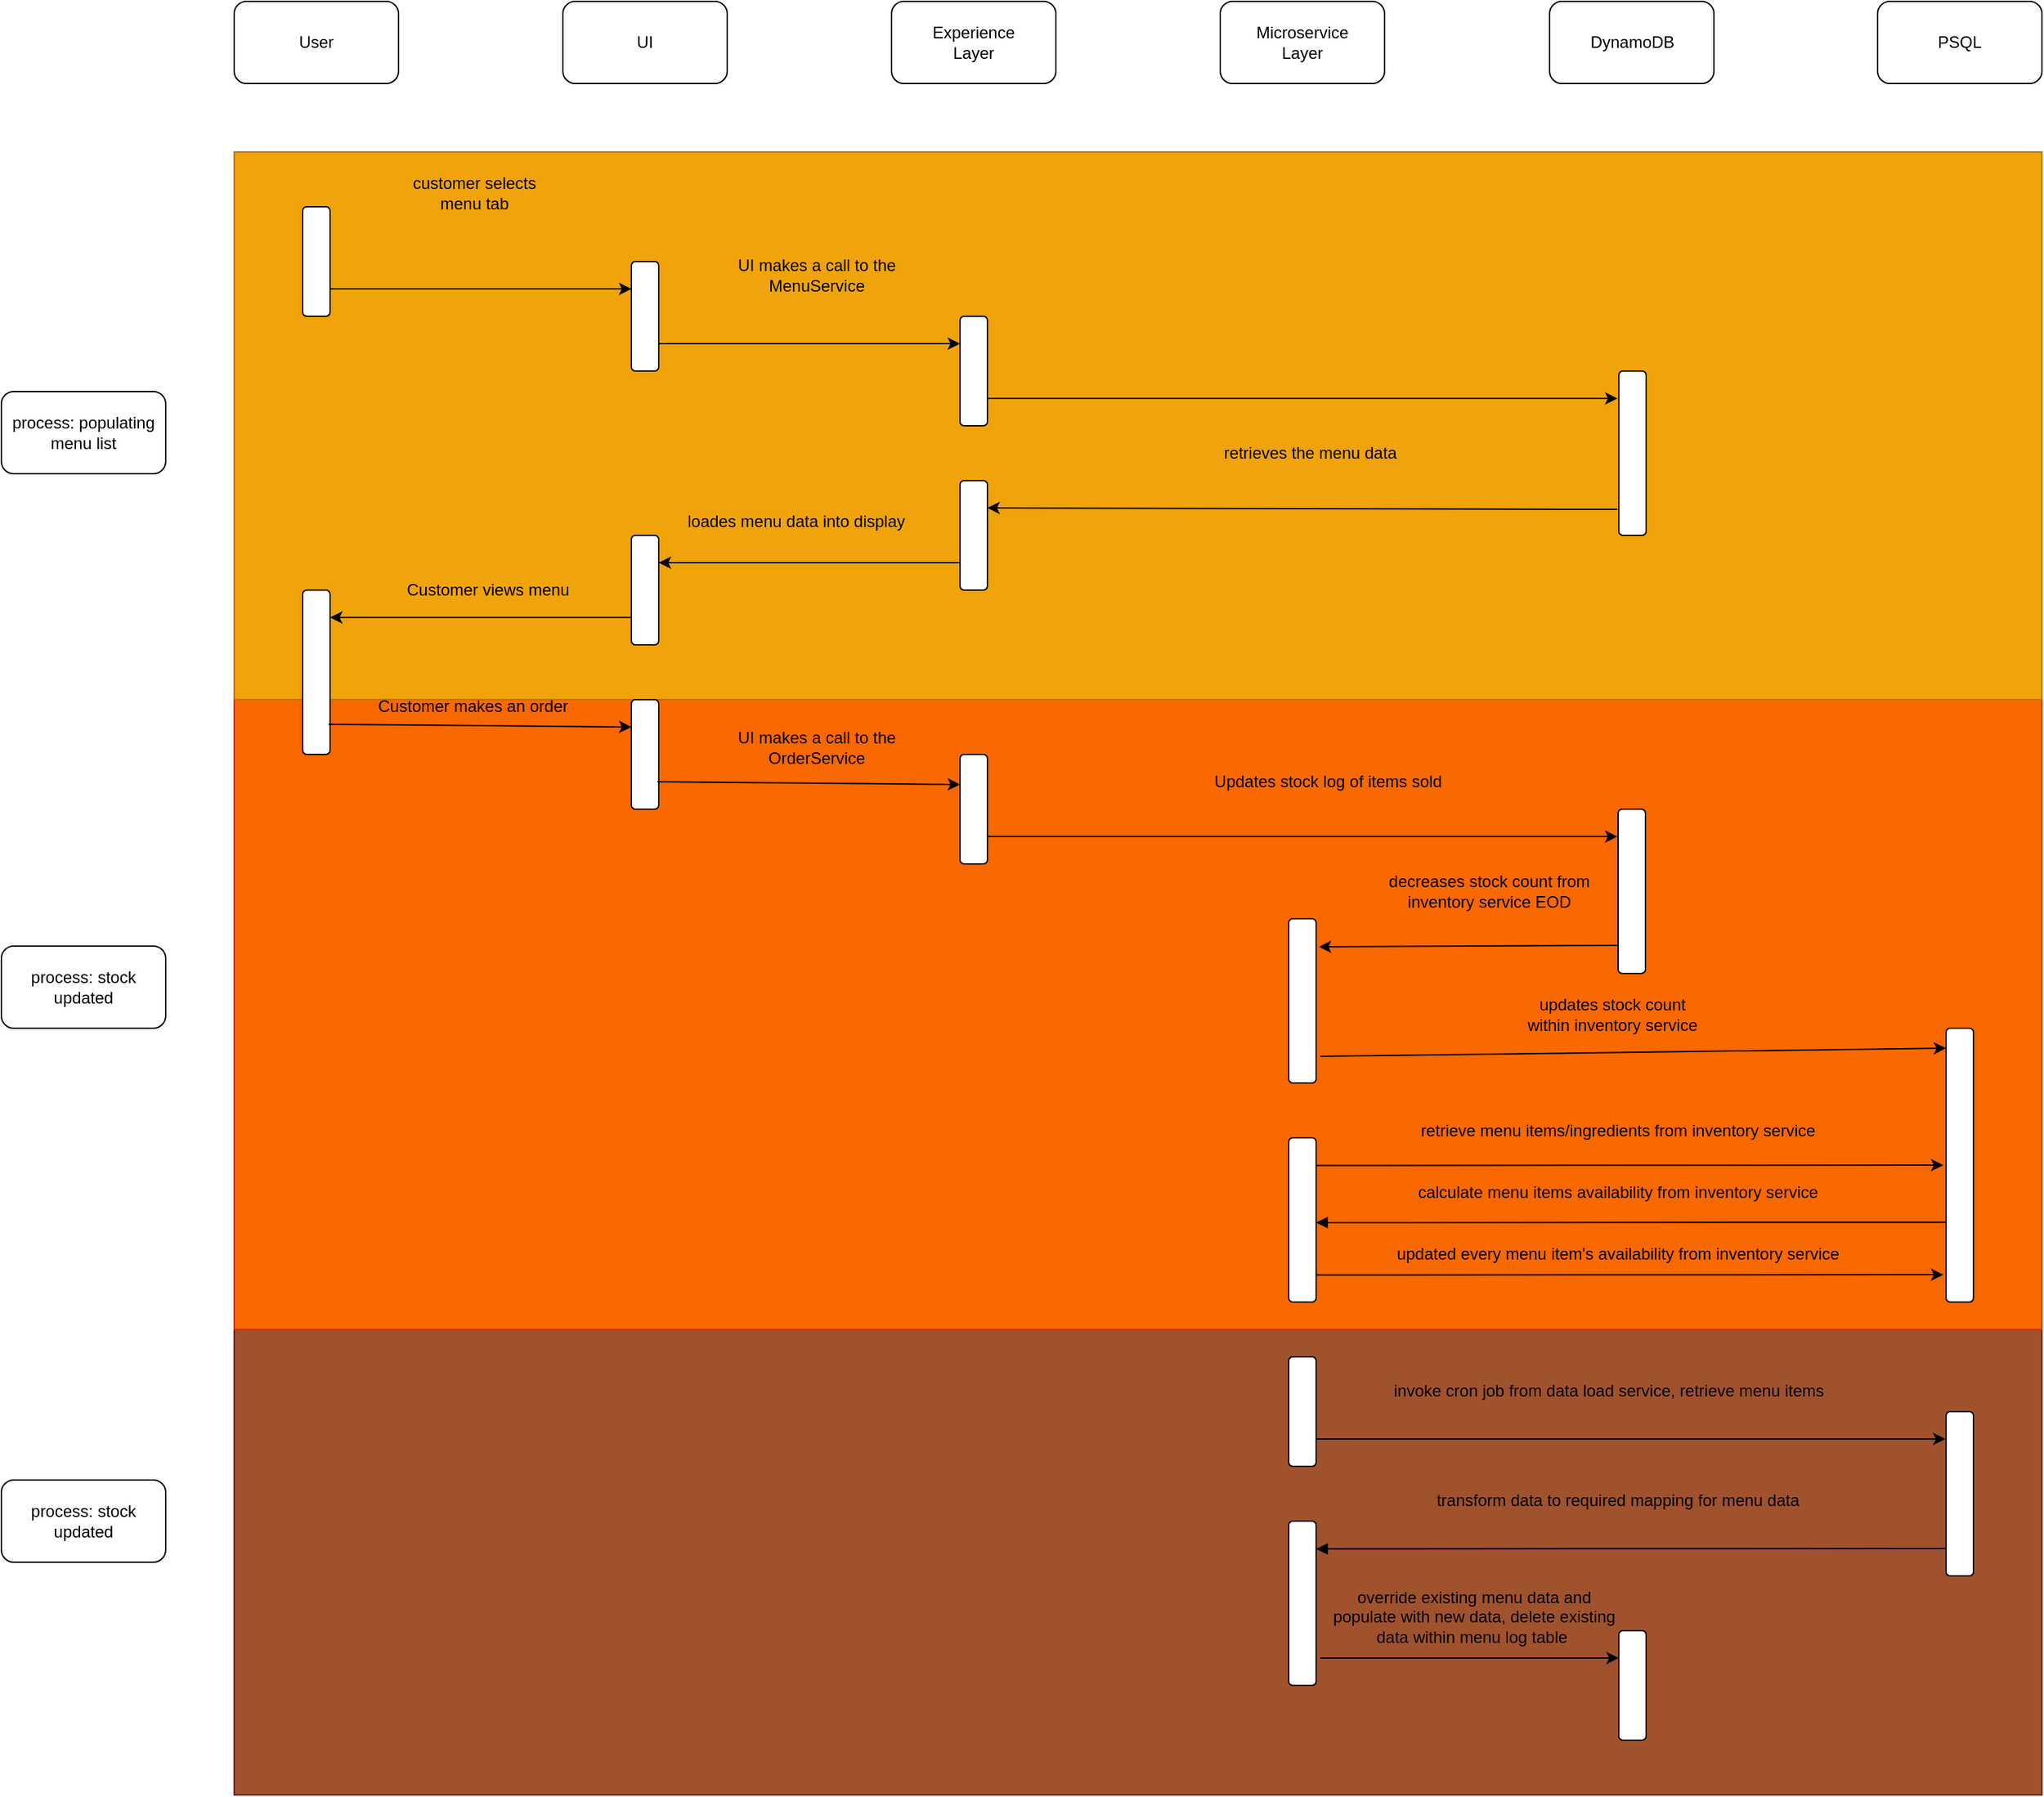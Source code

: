 <mxfile version="23.1.5" type="device">
  <diagram id="prtHgNgQTEPvFCAcTncT" name="Page-1">
    <mxGraphModel dx="1343" dy="323" grid="1" gridSize="10" guides="1" tooltips="1" connect="1" arrows="1" fold="1" page="1" pageScale="1" pageWidth="827" pageHeight="1169" math="0" shadow="0">
      <root>
        <mxCell id="0" />
        <mxCell id="1" parent="0" />
        <mxCell id="4t9yoJMSTtvMrReP9KKP-72" value="" style="rounded=0;whiteSpace=wrap;html=1;fillColor=#a0522d;fontColor=#ffffff;strokeColor=#6D1F00;" vertex="1" parent="1">
          <mxGeometry x="160" y="1100" width="1320" height="340" as="geometry" />
        </mxCell>
        <mxCell id="4t9yoJMSTtvMrReP9KKP-64" value="" style="rounded=0;whiteSpace=wrap;html=1;fillColor=#fa6800;fontColor=#000000;strokeColor=#C73500;" vertex="1" parent="1">
          <mxGeometry x="160" y="640" width="1320" height="460" as="geometry" />
        </mxCell>
        <mxCell id="4t9yoJMSTtvMrReP9KKP-27" value="" style="rounded=0;whiteSpace=wrap;html=1;fillColor=#f0a30a;strokeColor=#BD7000;fontColor=#000000;" vertex="1" parent="1">
          <mxGeometry x="160" y="240" width="1320" height="400" as="geometry" />
        </mxCell>
        <mxCell id="4t9yoJMSTtvMrReP9KKP-2" value="User" style="rounded=1;whiteSpace=wrap;html=1;" vertex="1" parent="1">
          <mxGeometry x="160" y="130" width="120" height="60" as="geometry" />
        </mxCell>
        <mxCell id="4t9yoJMSTtvMrReP9KKP-4" value="" style="rounded=1;whiteSpace=wrap;html=1;" vertex="1" parent="1">
          <mxGeometry x="450" y="320" width="20" height="80" as="geometry" />
        </mxCell>
        <mxCell id="4t9yoJMSTtvMrReP9KKP-5" value="UI" style="rounded=1;whiteSpace=wrap;html=1;" vertex="1" parent="1">
          <mxGeometry x="400" y="130" width="120" height="60" as="geometry" />
        </mxCell>
        <mxCell id="4t9yoJMSTtvMrReP9KKP-6" value="Experience&lt;br&gt;Layer" style="rounded=1;whiteSpace=wrap;html=1;" vertex="1" parent="1">
          <mxGeometry x="640" y="130" width="120" height="60" as="geometry" />
        </mxCell>
        <mxCell id="4t9yoJMSTtvMrReP9KKP-9" value="Microservice&lt;br&gt;Layer" style="rounded=1;whiteSpace=wrap;html=1;" vertex="1" parent="1">
          <mxGeometry x="880" y="130" width="120" height="60" as="geometry" />
        </mxCell>
        <mxCell id="4t9yoJMSTtvMrReP9KKP-10" value="DynamoDB" style="rounded=1;whiteSpace=wrap;html=1;" vertex="1" parent="1">
          <mxGeometry x="1120.5" y="130" width="120" height="60" as="geometry" />
        </mxCell>
        <mxCell id="4t9yoJMSTtvMrReP9KKP-11" value="" style="endArrow=classic;html=1;rounded=0;entryX=0;entryY=0.25;entryDx=0;entryDy=0;exitX=1;exitY=0.75;exitDx=0;exitDy=0;" edge="1" parent="1" source="4t9yoJMSTtvMrReP9KKP-13" target="4t9yoJMSTtvMrReP9KKP-4">
          <mxGeometry width="50" height="50" relative="1" as="geometry">
            <mxPoint x="260" y="350" as="sourcePoint" />
            <mxPoint x="510" y="335" as="targetPoint" />
          </mxGeometry>
        </mxCell>
        <mxCell id="4t9yoJMSTtvMrReP9KKP-12" value="customer selects &lt;br&gt;menu tab" style="text;html=1;align=center;verticalAlign=middle;resizable=0;points=[];autosize=1;strokeColor=none;fillColor=none;" vertex="1" parent="1">
          <mxGeometry x="280" y="250" width="110" height="40" as="geometry" />
        </mxCell>
        <mxCell id="4t9yoJMSTtvMrReP9KKP-13" value="" style="rounded=1;whiteSpace=wrap;html=1;" vertex="1" parent="1">
          <mxGeometry x="210" y="280" width="20" height="80" as="geometry" />
        </mxCell>
        <mxCell id="4t9yoJMSTtvMrReP9KKP-14" value="" style="endArrow=classic;html=1;rounded=0;entryX=0;entryY=0.25;entryDx=0;entryDy=0;exitX=1;exitY=0.75;exitDx=0;exitDy=0;" edge="1" parent="1" source="4t9yoJMSTtvMrReP9KKP-4" target="4t9yoJMSTtvMrReP9KKP-15">
          <mxGeometry width="50" height="50" relative="1" as="geometry">
            <mxPoint x="490" y="370" as="sourcePoint" />
            <mxPoint x="620" y="375" as="targetPoint" />
          </mxGeometry>
        </mxCell>
        <mxCell id="4t9yoJMSTtvMrReP9KKP-15" value="" style="rounded=1;whiteSpace=wrap;html=1;" vertex="1" parent="1">
          <mxGeometry x="690" y="360" width="20" height="80" as="geometry" />
        </mxCell>
        <mxCell id="4t9yoJMSTtvMrReP9KKP-16" value="UI makes a call to the &lt;br&gt;MenuService" style="text;html=1;align=center;verticalAlign=middle;resizable=0;points=[];autosize=1;strokeColor=none;fillColor=none;" vertex="1" parent="1">
          <mxGeometry x="515" y="310" width="140" height="40" as="geometry" />
        </mxCell>
        <mxCell id="4t9yoJMSTtvMrReP9KKP-18" value="" style="endArrow=classic;html=1;rounded=0;exitX=1;exitY=0.75;exitDx=0;exitDy=0;" edge="1" parent="1" source="4t9yoJMSTtvMrReP9KKP-15">
          <mxGeometry width="50" height="50" relative="1" as="geometry">
            <mxPoint x="820" y="350" as="sourcePoint" />
            <mxPoint x="1170" y="420" as="targetPoint" />
          </mxGeometry>
        </mxCell>
        <mxCell id="4t9yoJMSTtvMrReP9KKP-19" value="" style="rounded=1;whiteSpace=wrap;html=1;" vertex="1" parent="1">
          <mxGeometry x="1171" y="400" width="20" height="120" as="geometry" />
        </mxCell>
        <mxCell id="4t9yoJMSTtvMrReP9KKP-20" value="retrieves the menu data&amp;nbsp;" style="text;html=1;align=center;verticalAlign=middle;resizable=0;points=[];autosize=1;strokeColor=none;fillColor=none;" vertex="1" parent="1">
          <mxGeometry x="872" y="445" width="150" height="30" as="geometry" />
        </mxCell>
        <mxCell id="4t9yoJMSTtvMrReP9KKP-21" value="PSQL" style="rounded=1;whiteSpace=wrap;html=1;" vertex="1" parent="1">
          <mxGeometry x="1360" y="130" width="120" height="60" as="geometry" />
        </mxCell>
        <mxCell id="4t9yoJMSTtvMrReP9KKP-22" value="" style="rounded=1;whiteSpace=wrap;html=1;" vertex="1" parent="1">
          <mxGeometry x="690" y="480" width="20" height="80" as="geometry" />
        </mxCell>
        <mxCell id="4t9yoJMSTtvMrReP9KKP-23" value="" style="endArrow=classic;html=1;rounded=0;entryX=1;entryY=0.25;entryDx=0;entryDy=0;exitX=-0.05;exitY=0.842;exitDx=0;exitDy=0;exitPerimeter=0;" edge="1" parent="1" source="4t9yoJMSTtvMrReP9KKP-19" target="4t9yoJMSTtvMrReP9KKP-22">
          <mxGeometry width="50" height="50" relative="1" as="geometry">
            <mxPoint x="710" y="350" as="sourcePoint" />
            <mxPoint x="760" y="300" as="targetPoint" />
          </mxGeometry>
        </mxCell>
        <mxCell id="4t9yoJMSTtvMrReP9KKP-24" value="" style="rounded=1;whiteSpace=wrap;html=1;" vertex="1" parent="1">
          <mxGeometry x="450" y="520" width="20" height="80" as="geometry" />
        </mxCell>
        <mxCell id="4t9yoJMSTtvMrReP9KKP-25" value="" style="endArrow=classic;html=1;rounded=0;entryX=1;entryY=0.25;entryDx=0;entryDy=0;exitX=0;exitY=0.75;exitDx=0;exitDy=0;" edge="1" parent="1" source="4t9yoJMSTtvMrReP9KKP-22" target="4t9yoJMSTtvMrReP9KKP-24">
          <mxGeometry width="50" height="50" relative="1" as="geometry">
            <mxPoint x="710" y="350" as="sourcePoint" />
            <mxPoint x="760" y="300" as="targetPoint" />
          </mxGeometry>
        </mxCell>
        <mxCell id="4t9yoJMSTtvMrReP9KKP-26" value="loades menu data into display" style="text;html=1;align=center;verticalAlign=middle;resizable=0;points=[];autosize=1;strokeColor=none;fillColor=none;" vertex="1" parent="1">
          <mxGeometry x="480" y="495" width="180" height="30" as="geometry" />
        </mxCell>
        <mxCell id="4t9yoJMSTtvMrReP9KKP-29" value="process: populating menu list" style="rounded=1;whiteSpace=wrap;html=1;" vertex="1" parent="1">
          <mxGeometry x="-10" y="415" width="120" height="60" as="geometry" />
        </mxCell>
        <mxCell id="4t9yoJMSTtvMrReP9KKP-30" value="" style="rounded=1;whiteSpace=wrap;html=1;" vertex="1" parent="1">
          <mxGeometry x="210" y="560" width="20" height="120" as="geometry" />
        </mxCell>
        <mxCell id="4t9yoJMSTtvMrReP9KKP-33" value="" style="endArrow=classic;html=1;rounded=0;entryX=1;entryY=0.25;entryDx=0;entryDy=0;exitX=0;exitY=0.75;exitDx=0;exitDy=0;" edge="1" parent="1">
          <mxGeometry width="50" height="50" relative="1" as="geometry">
            <mxPoint x="450" y="580" as="sourcePoint" />
            <mxPoint x="230" y="580" as="targetPoint" />
          </mxGeometry>
        </mxCell>
        <mxCell id="4t9yoJMSTtvMrReP9KKP-34" value="Customer makes an order" style="text;html=1;align=center;verticalAlign=middle;resizable=0;points=[];autosize=1;strokeColor=none;fillColor=none;" vertex="1" parent="1">
          <mxGeometry x="254" y="630" width="160" height="30" as="geometry" />
        </mxCell>
        <mxCell id="4t9yoJMSTtvMrReP9KKP-35" value="" style="rounded=1;whiteSpace=wrap;html=1;" vertex="1" parent="1">
          <mxGeometry x="450" y="640" width="20" height="80" as="geometry" />
        </mxCell>
        <mxCell id="4t9yoJMSTtvMrReP9KKP-36" value="Customer views menu" style="text;html=1;align=center;verticalAlign=middle;resizable=0;points=[];autosize=1;strokeColor=none;fillColor=none;" vertex="1" parent="1">
          <mxGeometry x="275" y="545" width="140" height="30" as="geometry" />
        </mxCell>
        <mxCell id="4t9yoJMSTtvMrReP9KKP-37" value="" style="endArrow=classic;html=1;rounded=0;entryX=0;entryY=0.25;entryDx=0;entryDy=0;exitX=0.95;exitY=0.817;exitDx=0;exitDy=0;exitPerimeter=0;" edge="1" parent="1" source="4t9yoJMSTtvMrReP9KKP-30" target="4t9yoJMSTtvMrReP9KKP-35">
          <mxGeometry width="50" height="50" relative="1" as="geometry">
            <mxPoint x="380" y="550" as="sourcePoint" />
            <mxPoint x="430" y="500" as="targetPoint" />
          </mxGeometry>
        </mxCell>
        <mxCell id="4t9yoJMSTtvMrReP9KKP-38" value="" style="rounded=1;whiteSpace=wrap;html=1;" vertex="1" parent="1">
          <mxGeometry x="690" y="680" width="20" height="80" as="geometry" />
        </mxCell>
        <mxCell id="4t9yoJMSTtvMrReP9KKP-39" value="" style="endArrow=classic;html=1;rounded=0;entryX=0;entryY=0.25;entryDx=0;entryDy=0;exitX=0.95;exitY=0.817;exitDx=0;exitDy=0;exitPerimeter=0;" edge="1" parent="1">
          <mxGeometry width="50" height="50" relative="1" as="geometry">
            <mxPoint x="469" y="700" as="sourcePoint" />
            <mxPoint x="690" y="702" as="targetPoint" />
          </mxGeometry>
        </mxCell>
        <mxCell id="4t9yoJMSTtvMrReP9KKP-40" value="UI makes a call to the&lt;br&gt;OrderService" style="text;html=1;align=center;verticalAlign=middle;resizable=0;points=[];autosize=1;strokeColor=none;fillColor=none;" vertex="1" parent="1">
          <mxGeometry x="515" y="655" width="140" height="40" as="geometry" />
        </mxCell>
        <mxCell id="4t9yoJMSTtvMrReP9KKP-41" value="" style="rounded=1;whiteSpace=wrap;html=1;" vertex="1" parent="1">
          <mxGeometry x="1170.5" y="720" width="20" height="120" as="geometry" />
        </mxCell>
        <mxCell id="4t9yoJMSTtvMrReP9KKP-42" value="" style="endArrow=classic;html=1;rounded=0;exitX=1;exitY=0.75;exitDx=0;exitDy=0;" edge="1" parent="1">
          <mxGeometry width="50" height="50" relative="1" as="geometry">
            <mxPoint x="710" y="740" as="sourcePoint" />
            <mxPoint x="1170" y="740" as="targetPoint" />
          </mxGeometry>
        </mxCell>
        <mxCell id="4t9yoJMSTtvMrReP9KKP-43" value="Updates stock log of items sold&amp;nbsp;" style="text;html=1;align=center;verticalAlign=middle;resizable=0;points=[];autosize=1;strokeColor=none;fillColor=none;" vertex="1" parent="1">
          <mxGeometry x="865" y="685" width="190" height="30" as="geometry" />
        </mxCell>
        <mxCell id="4t9yoJMSTtvMrReP9KKP-44" value="" style="rounded=1;whiteSpace=wrap;html=1;" vertex="1" parent="1">
          <mxGeometry x="930" y="800" width="20" height="120" as="geometry" />
        </mxCell>
        <mxCell id="4t9yoJMSTtvMrReP9KKP-45" value="" style="endArrow=classic;html=1;rounded=0;entryX=1.1;entryY=0.171;entryDx=0;entryDy=0;entryPerimeter=0;exitX=-0.025;exitY=0.829;exitDx=0;exitDy=0;exitPerimeter=0;" edge="1" parent="1" source="4t9yoJMSTtvMrReP9KKP-41" target="4t9yoJMSTtvMrReP9KKP-44">
          <mxGeometry width="50" height="50" relative="1" as="geometry">
            <mxPoint x="1160" y="820" as="sourcePoint" />
            <mxPoint x="970" y="820" as="targetPoint" />
          </mxGeometry>
        </mxCell>
        <mxCell id="4t9yoJMSTtvMrReP9KKP-46" value="decreases stock count from&lt;br&gt;inventory service EOD" style="text;html=1;align=center;verticalAlign=middle;resizable=0;points=[];autosize=1;strokeColor=none;fillColor=none;" vertex="1" parent="1">
          <mxGeometry x="990.5" y="760" width="170" height="40" as="geometry" />
        </mxCell>
        <mxCell id="4t9yoJMSTtvMrReP9KKP-47" value="" style="rounded=1;whiteSpace=wrap;html=1;" vertex="1" parent="1">
          <mxGeometry x="1410" y="880" width="20" height="200" as="geometry" />
        </mxCell>
        <mxCell id="4t9yoJMSTtvMrReP9KKP-48" value="" style="endArrow=classic;html=1;rounded=0;exitX=1.15;exitY=0.838;exitDx=0;exitDy=0;exitPerimeter=0;entryX=0;entryY=0.073;entryDx=0;entryDy=0;entryPerimeter=0;" edge="1" parent="1" source="4t9yoJMSTtvMrReP9KKP-44" target="4t9yoJMSTtvMrReP9KKP-47">
          <mxGeometry width="50" height="50" relative="1" as="geometry">
            <mxPoint x="971" y="900" as="sourcePoint" />
            <mxPoint x="1130" y="900" as="targetPoint" />
          </mxGeometry>
        </mxCell>
        <mxCell id="4t9yoJMSTtvMrReP9KKP-49" value="updates stock count &lt;br&gt;within inventory service" style="text;html=1;align=center;verticalAlign=middle;resizable=0;points=[];autosize=1;strokeColor=none;fillColor=none;" vertex="1" parent="1">
          <mxGeometry x="1091" y="850" width="150" height="40" as="geometry" />
        </mxCell>
        <mxCell id="4t9yoJMSTtvMrReP9KKP-50" value="" style="rounded=1;whiteSpace=wrap;html=1;" vertex="1" parent="1">
          <mxGeometry x="930" y="960" width="20" height="120" as="geometry" />
        </mxCell>
        <mxCell id="4t9yoJMSTtvMrReP9KKP-52" value="retrieve menu items/ingredients from inventory service" style="text;html=1;align=center;verticalAlign=middle;resizable=0;points=[];autosize=1;strokeColor=none;fillColor=none;" vertex="1" parent="1">
          <mxGeometry x="1015" y="940" width="310" height="30" as="geometry" />
        </mxCell>
        <mxCell id="4t9yoJMSTtvMrReP9KKP-54" value="" style="endArrow=none;html=1;rounded=0;entryX=0;entryY=0.181;entryDx=0;entryDy=0;entryPerimeter=0;startArrow=block;startFill=1;endFill=0;" edge="1" parent="1">
          <mxGeometry width="50" height="50" relative="1" as="geometry">
            <mxPoint x="950" y="1022" as="sourcePoint" />
            <mxPoint x="1410.0" y="1021.72" as="targetPoint" />
          </mxGeometry>
        </mxCell>
        <mxCell id="4t9yoJMSTtvMrReP9KKP-55" value="calculate menu items availability from inventory service" style="text;html=1;align=center;verticalAlign=middle;resizable=0;points=[];autosize=1;strokeColor=none;fillColor=none;" vertex="1" parent="1">
          <mxGeometry x="1010" y="985" width="320" height="30" as="geometry" />
        </mxCell>
        <mxCell id="4t9yoJMSTtvMrReP9KKP-56" value="" style="endArrow=classic;html=1;rounded=0;exitX=1.1;exitY=0.85;exitDx=0;exitDy=0;exitPerimeter=0;entryX=0;entryY=0.181;entryDx=0;entryDy=0;entryPerimeter=0;" edge="1" parent="1">
          <mxGeometry width="50" height="50" relative="1" as="geometry">
            <mxPoint x="950" y="980.28" as="sourcePoint" />
            <mxPoint x="1408.0" y="980" as="targetPoint" />
          </mxGeometry>
        </mxCell>
        <mxCell id="4t9yoJMSTtvMrReP9KKP-58" value="" style="endArrow=classic;html=1;rounded=0;exitX=1.1;exitY=0.85;exitDx=0;exitDy=0;exitPerimeter=0;entryX=0;entryY=0.181;entryDx=0;entryDy=0;entryPerimeter=0;" edge="1" parent="1">
          <mxGeometry width="50" height="50" relative="1" as="geometry">
            <mxPoint x="950" y="1060.28" as="sourcePoint" />
            <mxPoint x="1408.0" y="1060" as="targetPoint" />
          </mxGeometry>
        </mxCell>
        <mxCell id="4t9yoJMSTtvMrReP9KKP-59" value="updated every menu item&#39;s availability from inventory service" style="text;html=1;align=center;verticalAlign=middle;resizable=0;points=[];autosize=1;strokeColor=none;fillColor=none;" vertex="1" parent="1">
          <mxGeometry x="995" y="1030" width="350" height="30" as="geometry" />
        </mxCell>
        <mxCell id="4t9yoJMSTtvMrReP9KKP-60" value="" style="rounded=1;whiteSpace=wrap;html=1;" vertex="1" parent="1">
          <mxGeometry x="930" y="1120" width="20" height="80" as="geometry" />
        </mxCell>
        <mxCell id="4t9yoJMSTtvMrReP9KKP-61" value="" style="rounded=1;whiteSpace=wrap;html=1;" vertex="1" parent="1">
          <mxGeometry x="1410" y="1160" width="20" height="120" as="geometry" />
        </mxCell>
        <mxCell id="4t9yoJMSTtvMrReP9KKP-62" value="" style="endArrow=classic;html=1;rounded=0;entryX=0;entryY=0.073;entryDx=0;entryDy=0;entryPerimeter=0;exitX=1;exitY=0.75;exitDx=0;exitDy=0;" edge="1" parent="1" source="4t9yoJMSTtvMrReP9KKP-60">
          <mxGeometry width="50" height="50" relative="1" as="geometry">
            <mxPoint x="953" y="1180" as="sourcePoint" />
            <mxPoint x="1409.5" y="1180" as="targetPoint" />
          </mxGeometry>
        </mxCell>
        <mxCell id="4t9yoJMSTtvMrReP9KKP-63" value="invoke cron job from data load service, retrieve menu items&amp;nbsp;" style="text;html=1;align=center;verticalAlign=middle;resizable=0;points=[];autosize=1;strokeColor=none;fillColor=none;" vertex="1" parent="1">
          <mxGeometry x="995" y="1130" width="340" height="30" as="geometry" />
        </mxCell>
        <mxCell id="4t9yoJMSTtvMrReP9KKP-65" value="process: stock updated" style="rounded=1;whiteSpace=wrap;html=1;" vertex="1" parent="1">
          <mxGeometry x="-10" y="820" width="120" height="60" as="geometry" />
        </mxCell>
        <mxCell id="4t9yoJMSTtvMrReP9KKP-66" value="" style="rounded=1;whiteSpace=wrap;html=1;" vertex="1" parent="1">
          <mxGeometry x="930" y="1240" width="20" height="120" as="geometry" />
        </mxCell>
        <mxCell id="4t9yoJMSTtvMrReP9KKP-67" value="" style="endArrow=none;html=1;rounded=0;entryX=0;entryY=0.181;entryDx=0;entryDy=0;entryPerimeter=0;startArrow=block;startFill=1;endFill=0;" edge="1" parent="1">
          <mxGeometry width="50" height="50" relative="1" as="geometry">
            <mxPoint x="950" y="1260.28" as="sourcePoint" />
            <mxPoint x="1410.0" y="1260" as="targetPoint" />
          </mxGeometry>
        </mxCell>
        <mxCell id="4t9yoJMSTtvMrReP9KKP-68" value="transform data to required mapping for menu data" style="text;html=1;align=center;verticalAlign=middle;resizable=0;points=[];autosize=1;strokeColor=none;fillColor=none;" vertex="1" parent="1">
          <mxGeometry x="1025" y="1210" width="290" height="30" as="geometry" />
        </mxCell>
        <mxCell id="4t9yoJMSTtvMrReP9KKP-69" value="" style="rounded=1;whiteSpace=wrap;html=1;" vertex="1" parent="1">
          <mxGeometry x="1171" y="1320" width="20" height="80" as="geometry" />
        </mxCell>
        <mxCell id="4t9yoJMSTtvMrReP9KKP-70" value="" style="endArrow=classic;html=1;rounded=0;exitX=1.15;exitY=0.833;exitDx=0;exitDy=0;exitPerimeter=0;entryX=0;entryY=0.25;entryDx=0;entryDy=0;" edge="1" parent="1" source="4t9yoJMSTtvMrReP9KKP-66" target="4t9yoJMSTtvMrReP9KKP-69">
          <mxGeometry width="50" height="50" relative="1" as="geometry">
            <mxPoint x="1190" y="1400" as="sourcePoint" />
            <mxPoint x="1240" y="1350" as="targetPoint" />
          </mxGeometry>
        </mxCell>
        <mxCell id="4t9yoJMSTtvMrReP9KKP-71" value="override existing menu data and&lt;br&gt;populate with new data, delete existing&lt;br&gt;data within menu log table&amp;nbsp;" style="text;html=1;align=center;verticalAlign=middle;resizable=0;points=[];autosize=1;strokeColor=none;fillColor=none;" vertex="1" parent="1">
          <mxGeometry x="950" y="1280" width="230" height="60" as="geometry" />
        </mxCell>
        <mxCell id="4t9yoJMSTtvMrReP9KKP-73" value="process: stock updated" style="rounded=1;whiteSpace=wrap;html=1;" vertex="1" parent="1">
          <mxGeometry x="-10" y="1210" width="120" height="60" as="geometry" />
        </mxCell>
      </root>
    </mxGraphModel>
  </diagram>
</mxfile>
